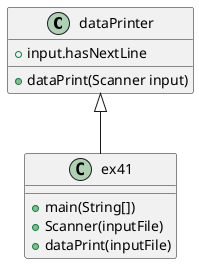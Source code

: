 @startuml
class dataPrinter{
+dataPrint(Scanner input)
+input.hasNextLine
}
class ex41{
+main(String[])
+Scanner(inputFile)
+dataPrint(inputFile)
}
dataPrinter <|-- ex41
@enduml